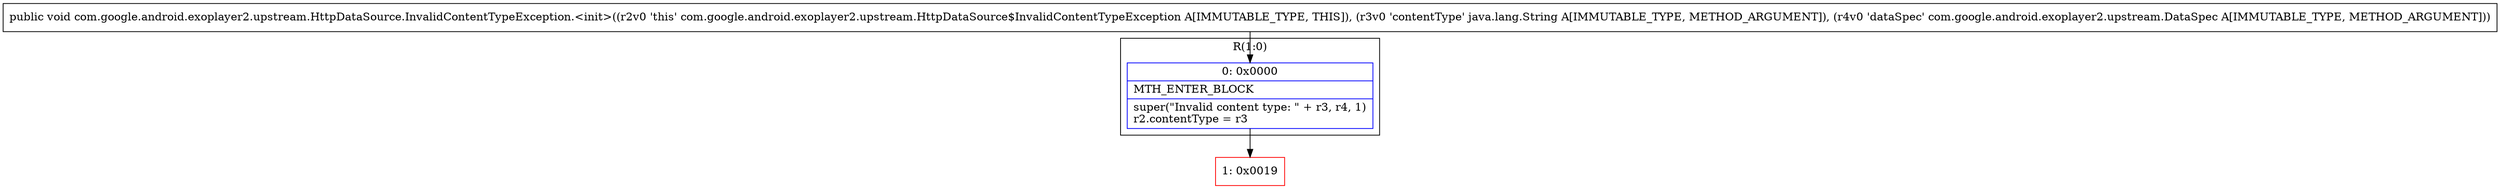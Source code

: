 digraph "CFG forcom.google.android.exoplayer2.upstream.HttpDataSource.InvalidContentTypeException.\<init\>(Ljava\/lang\/String;Lcom\/google\/android\/exoplayer2\/upstream\/DataSpec;)V" {
subgraph cluster_Region_317229565 {
label = "R(1:0)";
node [shape=record,color=blue];
Node_0 [shape=record,label="{0\:\ 0x0000|MTH_ENTER_BLOCK\l|super(\"Invalid content type: \" + r3, r4, 1)\lr2.contentType = r3\l}"];
}
Node_1 [shape=record,color=red,label="{1\:\ 0x0019}"];
MethodNode[shape=record,label="{public void com.google.android.exoplayer2.upstream.HttpDataSource.InvalidContentTypeException.\<init\>((r2v0 'this' com.google.android.exoplayer2.upstream.HttpDataSource$InvalidContentTypeException A[IMMUTABLE_TYPE, THIS]), (r3v0 'contentType' java.lang.String A[IMMUTABLE_TYPE, METHOD_ARGUMENT]), (r4v0 'dataSpec' com.google.android.exoplayer2.upstream.DataSpec A[IMMUTABLE_TYPE, METHOD_ARGUMENT])) }"];
MethodNode -> Node_0;
Node_0 -> Node_1;
}


